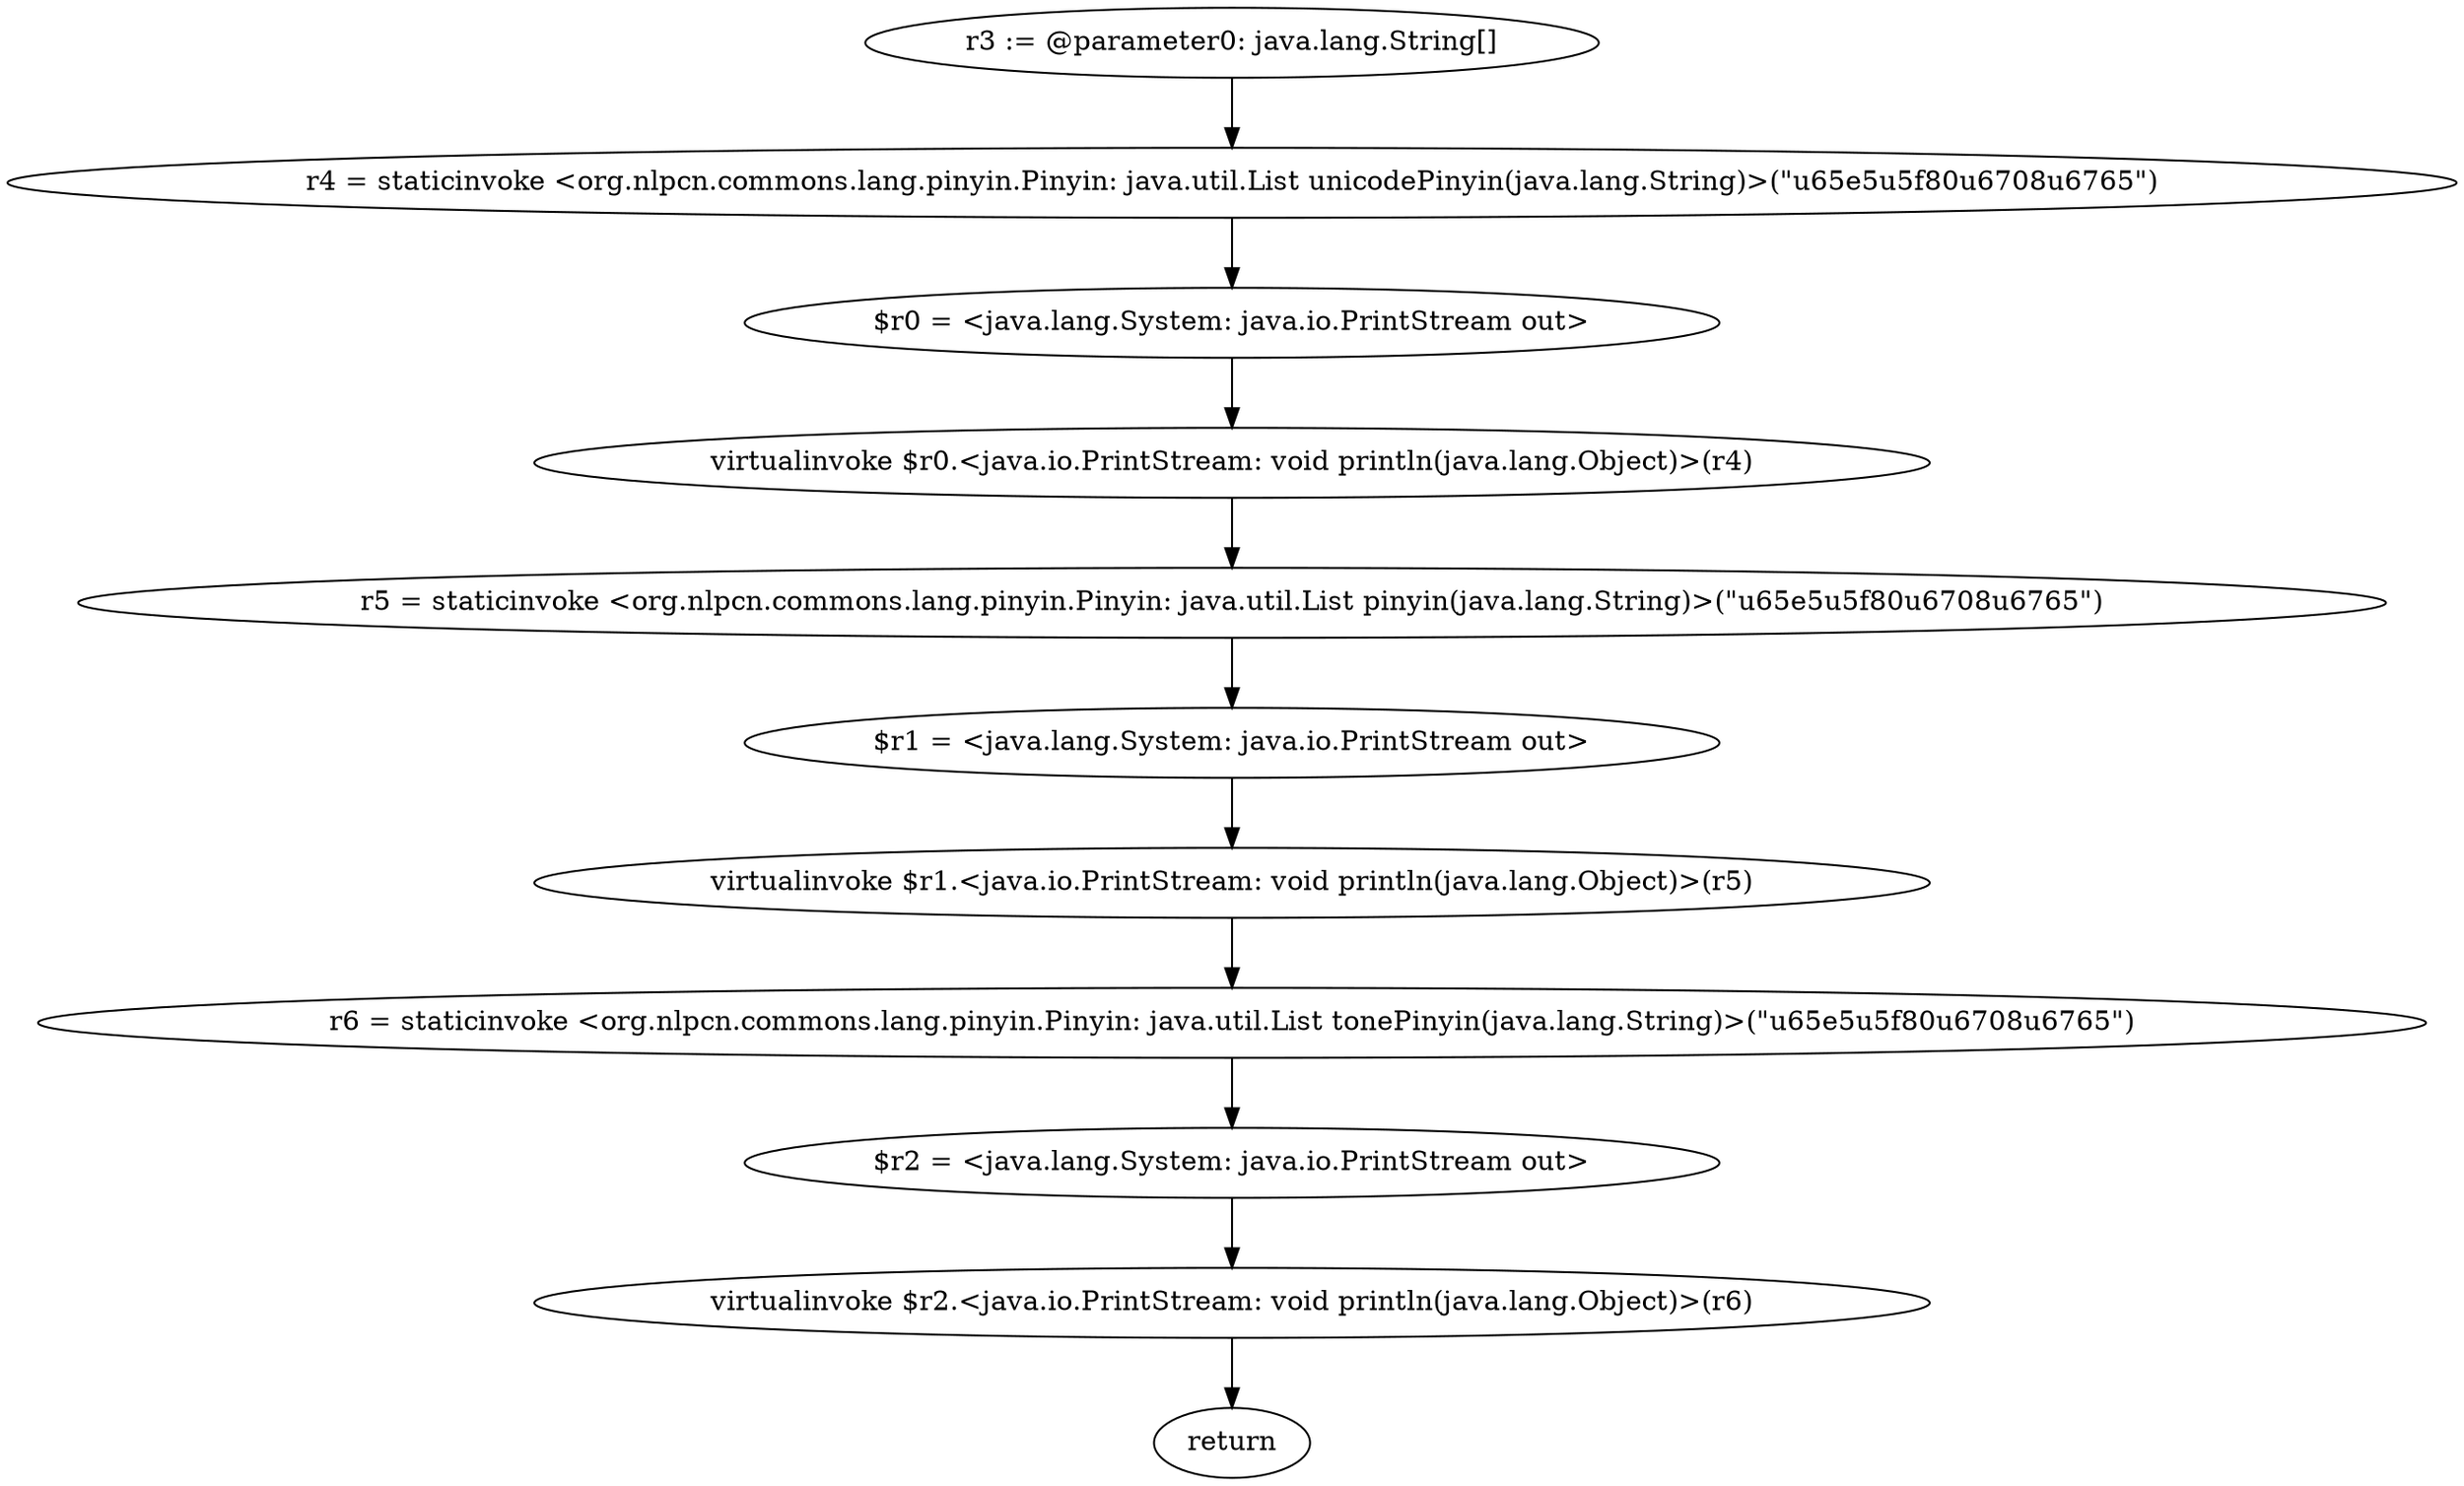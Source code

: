 digraph "unitGraph" {
    "r3 := @parameter0: java.lang.String[]"
    "r4 = staticinvoke <org.nlpcn.commons.lang.pinyin.Pinyin: java.util.List unicodePinyin(java.lang.String)>(\"\u65e5\u5f80\u6708\u6765\")"
    "$r0 = <java.lang.System: java.io.PrintStream out>"
    "virtualinvoke $r0.<java.io.PrintStream: void println(java.lang.Object)>(r4)"
    "r5 = staticinvoke <org.nlpcn.commons.lang.pinyin.Pinyin: java.util.List pinyin(java.lang.String)>(\"\u65e5\u5f80\u6708\u6765\")"
    "$r1 = <java.lang.System: java.io.PrintStream out>"
    "virtualinvoke $r1.<java.io.PrintStream: void println(java.lang.Object)>(r5)"
    "r6 = staticinvoke <org.nlpcn.commons.lang.pinyin.Pinyin: java.util.List tonePinyin(java.lang.String)>(\"\u65e5\u5f80\u6708\u6765\")"
    "$r2 = <java.lang.System: java.io.PrintStream out>"
    "virtualinvoke $r2.<java.io.PrintStream: void println(java.lang.Object)>(r6)"
    "return"
    "r3 := @parameter0: java.lang.String[]"->"r4 = staticinvoke <org.nlpcn.commons.lang.pinyin.Pinyin: java.util.List unicodePinyin(java.lang.String)>(\"\u65e5\u5f80\u6708\u6765\")";
    "r4 = staticinvoke <org.nlpcn.commons.lang.pinyin.Pinyin: java.util.List unicodePinyin(java.lang.String)>(\"\u65e5\u5f80\u6708\u6765\")"->"$r0 = <java.lang.System: java.io.PrintStream out>";
    "$r0 = <java.lang.System: java.io.PrintStream out>"->"virtualinvoke $r0.<java.io.PrintStream: void println(java.lang.Object)>(r4)";
    "virtualinvoke $r0.<java.io.PrintStream: void println(java.lang.Object)>(r4)"->"r5 = staticinvoke <org.nlpcn.commons.lang.pinyin.Pinyin: java.util.List pinyin(java.lang.String)>(\"\u65e5\u5f80\u6708\u6765\")";
    "r5 = staticinvoke <org.nlpcn.commons.lang.pinyin.Pinyin: java.util.List pinyin(java.lang.String)>(\"\u65e5\u5f80\u6708\u6765\")"->"$r1 = <java.lang.System: java.io.PrintStream out>";
    "$r1 = <java.lang.System: java.io.PrintStream out>"->"virtualinvoke $r1.<java.io.PrintStream: void println(java.lang.Object)>(r5)";
    "virtualinvoke $r1.<java.io.PrintStream: void println(java.lang.Object)>(r5)"->"r6 = staticinvoke <org.nlpcn.commons.lang.pinyin.Pinyin: java.util.List tonePinyin(java.lang.String)>(\"\u65e5\u5f80\u6708\u6765\")";
    "r6 = staticinvoke <org.nlpcn.commons.lang.pinyin.Pinyin: java.util.List tonePinyin(java.lang.String)>(\"\u65e5\u5f80\u6708\u6765\")"->"$r2 = <java.lang.System: java.io.PrintStream out>";
    "$r2 = <java.lang.System: java.io.PrintStream out>"->"virtualinvoke $r2.<java.io.PrintStream: void println(java.lang.Object)>(r6)";
    "virtualinvoke $r2.<java.io.PrintStream: void println(java.lang.Object)>(r6)"->"return";
}
